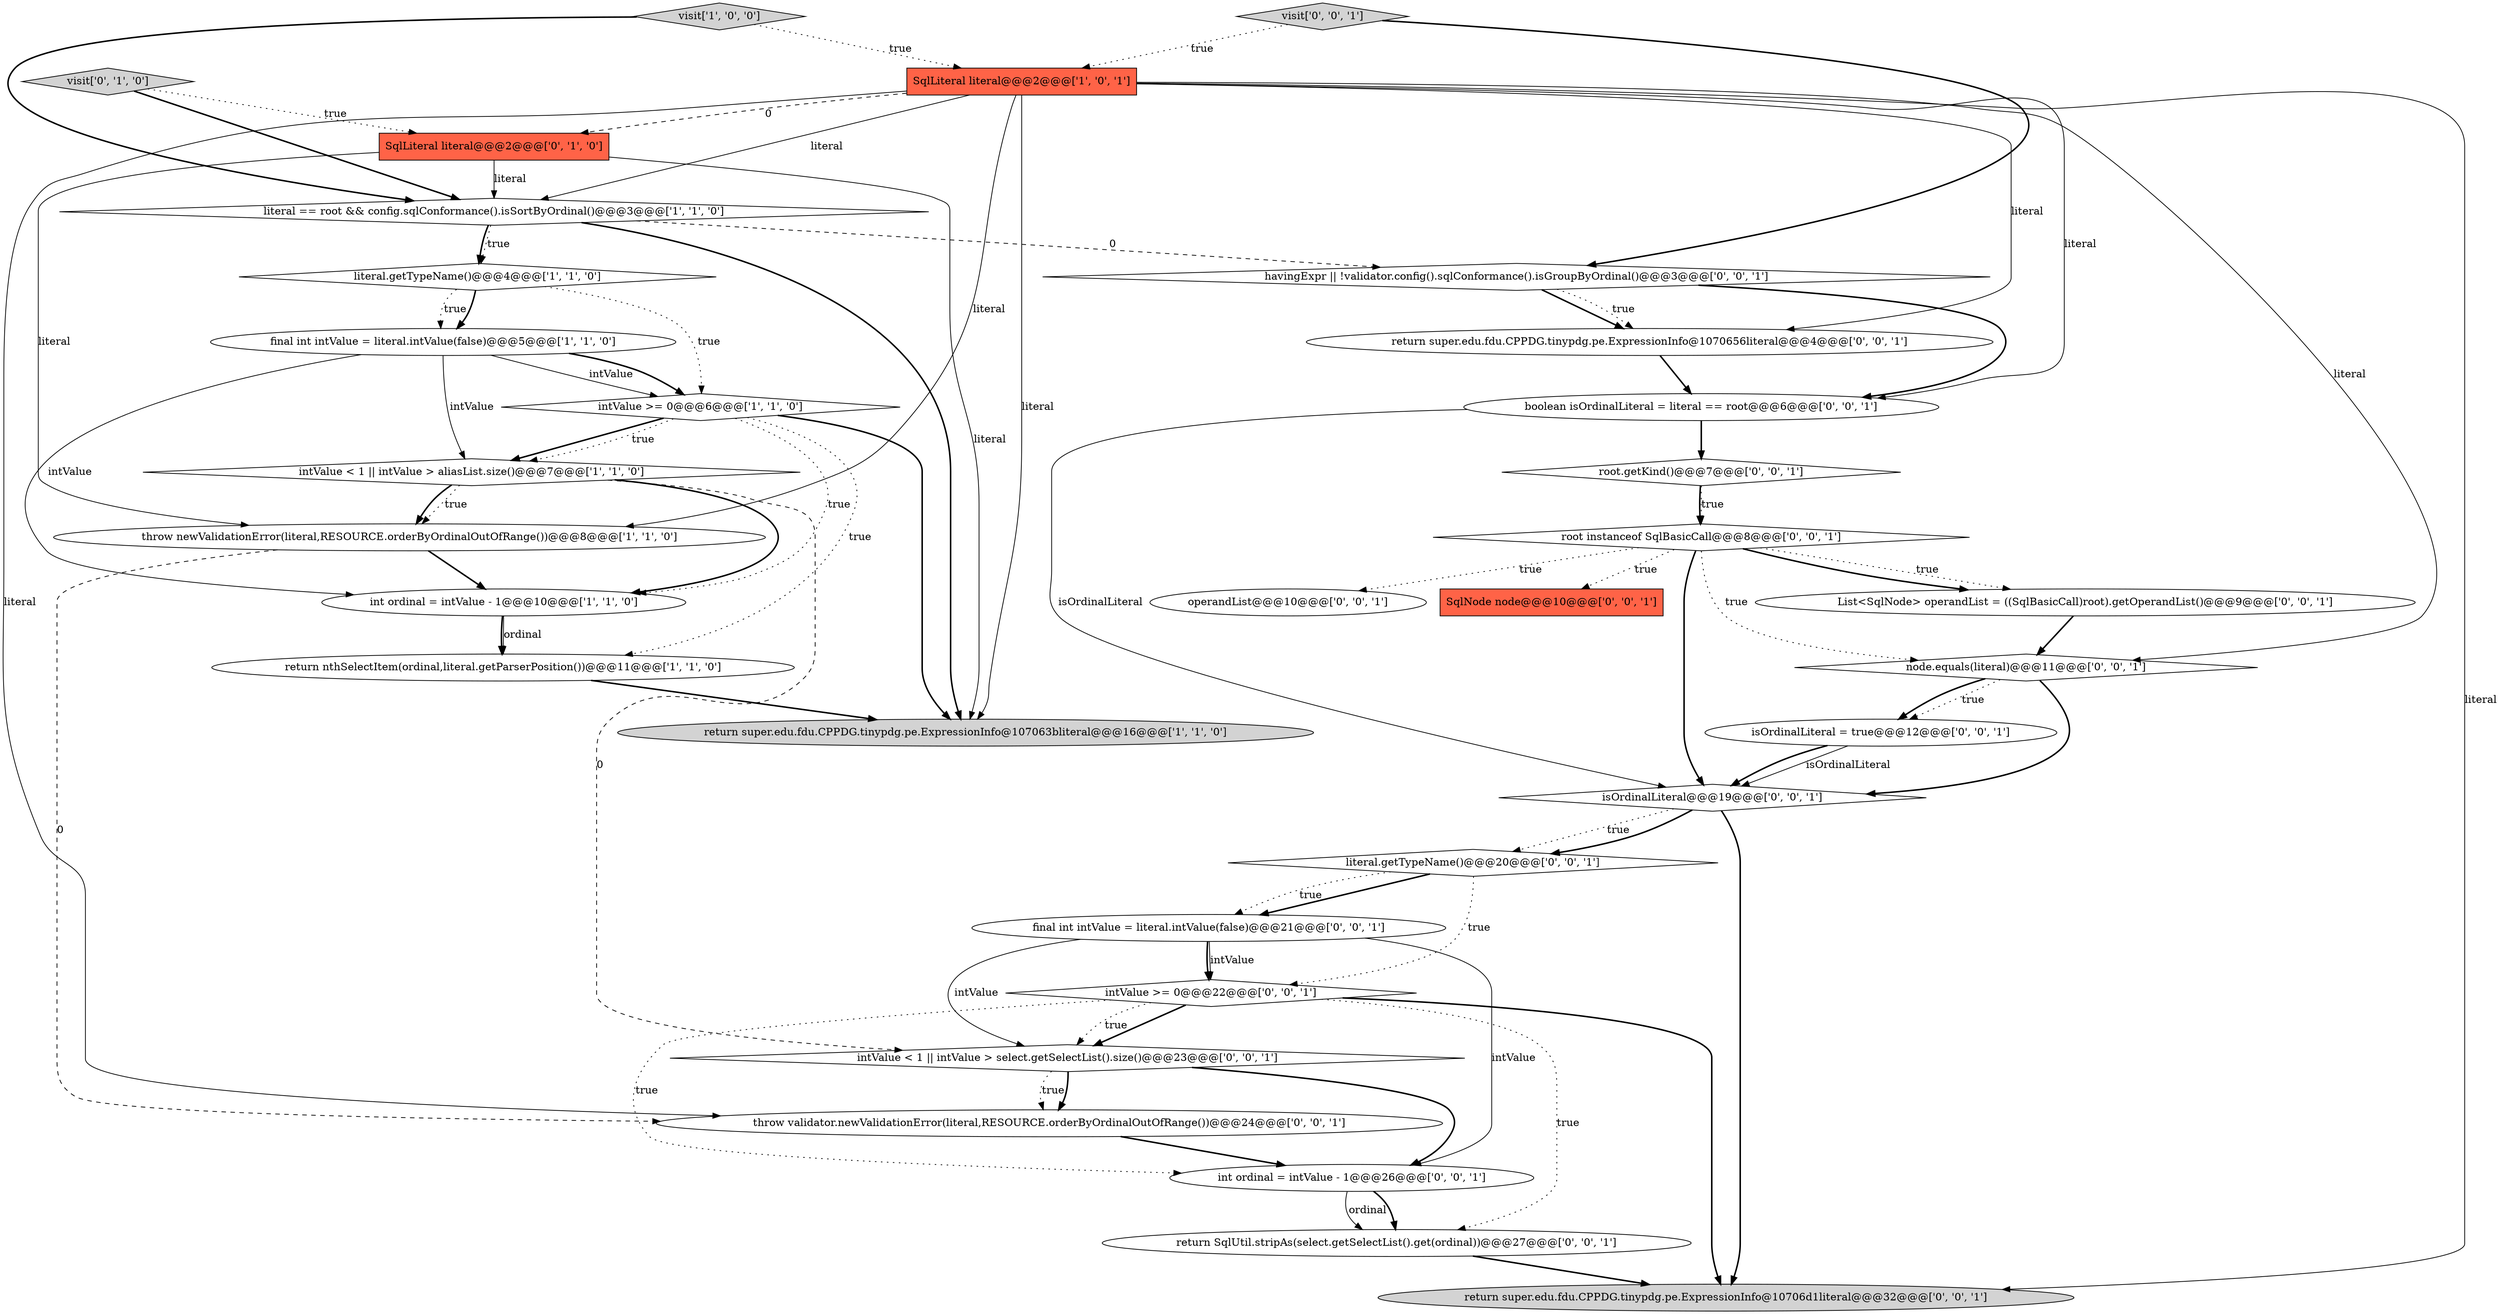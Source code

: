 digraph {
14 [style = filled, label = "SqlNode node@@@10@@@['0', '0', '1']", fillcolor = tomato, shape = box image = "AAA0AAABBB3BBB"];
25 [style = filled, label = "intValue >= 0@@@22@@@['0', '0', '1']", fillcolor = white, shape = diamond image = "AAA0AAABBB3BBB"];
9 [style = filled, label = "literal == root && config.sqlConformance().isSortByOrdinal()@@@3@@@['1', '1', '0']", fillcolor = white, shape = diamond image = "AAA0AAABBB1BBB"];
2 [style = filled, label = "throw newValidationError(literal,RESOURCE.orderByOrdinalOutOfRange())@@@8@@@['1', '1', '0']", fillcolor = white, shape = ellipse image = "AAA0AAABBB1BBB"];
29 [style = filled, label = "havingExpr || !validator.config().sqlConformance().isGroupByOrdinal()@@@3@@@['0', '0', '1']", fillcolor = white, shape = diamond image = "AAA0AAABBB3BBB"];
27 [style = filled, label = "root.getKind()@@@7@@@['0', '0', '1']", fillcolor = white, shape = diamond image = "AAA0AAABBB3BBB"];
28 [style = filled, label = "root instanceof SqlBasicCall@@@8@@@['0', '0', '1']", fillcolor = white, shape = diamond image = "AAA0AAABBB3BBB"];
23 [style = filled, label = "boolean isOrdinalLiteral = literal == root@@@6@@@['0', '0', '1']", fillcolor = white, shape = ellipse image = "AAA0AAABBB3BBB"];
18 [style = filled, label = "return super.edu.fdu.CPPDG.tinypdg.pe.ExpressionInfo@1070656literal@@@4@@@['0', '0', '1']", fillcolor = white, shape = ellipse image = "AAA0AAABBB3BBB"];
21 [style = filled, label = "node.equals(literal)@@@11@@@['0', '0', '1']", fillcolor = white, shape = diamond image = "AAA0AAABBB3BBB"];
26 [style = filled, label = "final int intValue = literal.intValue(false)@@@21@@@['0', '0', '1']", fillcolor = white, shape = ellipse image = "AAA0AAABBB3BBB"];
8 [style = filled, label = "return nthSelectItem(ordinal,literal.getParserPosition())@@@11@@@['1', '1', '0']", fillcolor = white, shape = ellipse image = "AAA0AAABBB1BBB"];
7 [style = filled, label = "intValue >= 0@@@6@@@['1', '1', '0']", fillcolor = white, shape = diamond image = "AAA0AAABBB1BBB"];
1 [style = filled, label = "final int intValue = literal.intValue(false)@@@5@@@['1', '1', '0']", fillcolor = white, shape = ellipse image = "AAA0AAABBB1BBB"];
11 [style = filled, label = "visit['0', '1', '0']", fillcolor = lightgray, shape = diamond image = "AAA0AAABBB2BBB"];
12 [style = filled, label = "SqlLiteral literal@@@2@@@['0', '1', '0']", fillcolor = tomato, shape = box image = "AAA1AAABBB2BBB"];
10 [style = filled, label = "return super.edu.fdu.CPPDG.tinypdg.pe.ExpressionInfo@107063bliteral@@@16@@@['1', '1', '0']", fillcolor = lightgray, shape = ellipse image = "AAA0AAABBB1BBB"];
16 [style = filled, label = "intValue < 1 || intValue > select.getSelectList().size()@@@23@@@['0', '0', '1']", fillcolor = white, shape = diamond image = "AAA0AAABBB3BBB"];
20 [style = filled, label = "isOrdinalLiteral = true@@@12@@@['0', '0', '1']", fillcolor = white, shape = ellipse image = "AAA0AAABBB3BBB"];
31 [style = filled, label = "visit['0', '0', '1']", fillcolor = lightgray, shape = diamond image = "AAA0AAABBB3BBB"];
19 [style = filled, label = "isOrdinalLiteral@@@19@@@['0', '0', '1']", fillcolor = white, shape = diamond image = "AAA0AAABBB3BBB"];
6 [style = filled, label = "int ordinal = intValue - 1@@@10@@@['1', '1', '0']", fillcolor = white, shape = ellipse image = "AAA0AAABBB1BBB"];
4 [style = filled, label = "literal.getTypeName()@@@4@@@['1', '1', '0']", fillcolor = white, shape = diamond image = "AAA0AAABBB1BBB"];
17 [style = filled, label = "List<SqlNode> operandList = ((SqlBasicCall)root).getOperandList()@@@9@@@['0', '0', '1']", fillcolor = white, shape = ellipse image = "AAA0AAABBB3BBB"];
15 [style = filled, label = "operandList@@@10@@@['0', '0', '1']", fillcolor = white, shape = ellipse image = "AAA0AAABBB3BBB"];
5 [style = filled, label = "intValue < 1 || intValue > aliasList.size()@@@7@@@['1', '1', '0']", fillcolor = white, shape = diamond image = "AAA0AAABBB1BBB"];
32 [style = filled, label = "int ordinal = intValue - 1@@@26@@@['0', '0', '1']", fillcolor = white, shape = ellipse image = "AAA0AAABBB3BBB"];
13 [style = filled, label = "return SqlUtil.stripAs(select.getSelectList().get(ordinal))@@@27@@@['0', '0', '1']", fillcolor = white, shape = ellipse image = "AAA0AAABBB3BBB"];
24 [style = filled, label = "throw validator.newValidationError(literal,RESOURCE.orderByOrdinalOutOfRange())@@@24@@@['0', '0', '1']", fillcolor = white, shape = ellipse image = "AAA0AAABBB3BBB"];
30 [style = filled, label = "literal.getTypeName()@@@20@@@['0', '0', '1']", fillcolor = white, shape = diamond image = "AAA0AAABBB3BBB"];
3 [style = filled, label = "visit['1', '0', '0']", fillcolor = lightgray, shape = diamond image = "AAA0AAABBB1BBB"];
0 [style = filled, label = "SqlLiteral literal@@@2@@@['1', '0', '1']", fillcolor = tomato, shape = box image = "AAA0AAABBB1BBB"];
22 [style = filled, label = "return super.edu.fdu.CPPDG.tinypdg.pe.ExpressionInfo@10706d1literal@@@32@@@['0', '0', '1']", fillcolor = lightgray, shape = ellipse image = "AAA0AAABBB3BBB"];
8->10 [style = bold, label=""];
25->22 [style = bold, label=""];
4->1 [style = dotted, label="true"];
28->21 [style = dotted, label="true"];
2->6 [style = bold, label=""];
27->28 [style = bold, label=""];
1->7 [style = solid, label="intValue"];
11->12 [style = dotted, label="true"];
24->32 [style = bold, label=""];
28->15 [style = dotted, label="true"];
28->14 [style = dotted, label="true"];
4->7 [style = dotted, label="true"];
0->9 [style = solid, label="literal"];
9->10 [style = bold, label=""];
6->8 [style = solid, label="ordinal"];
1->6 [style = solid, label="intValue"];
11->9 [style = bold, label=""];
29->18 [style = bold, label=""];
0->21 [style = solid, label="literal"];
20->19 [style = solid, label="isOrdinalLiteral"];
0->2 [style = solid, label="literal"];
3->0 [style = dotted, label="true"];
13->22 [style = bold, label=""];
17->21 [style = bold, label=""];
23->19 [style = solid, label="isOrdinalLiteral"];
7->6 [style = dotted, label="true"];
25->32 [style = dotted, label="true"];
29->18 [style = dotted, label="true"];
21->20 [style = dotted, label="true"];
21->19 [style = bold, label=""];
26->25 [style = solid, label="intValue"];
1->5 [style = solid, label="intValue"];
30->26 [style = bold, label=""];
31->29 [style = bold, label=""];
0->18 [style = solid, label="literal"];
16->32 [style = bold, label=""];
29->23 [style = bold, label=""];
0->12 [style = dashed, label="0"];
28->17 [style = dotted, label="true"];
7->5 [style = bold, label=""];
5->6 [style = bold, label=""];
28->19 [style = bold, label=""];
9->4 [style = dotted, label="true"];
2->24 [style = dashed, label="0"];
20->19 [style = bold, label=""];
7->8 [style = dotted, label="true"];
19->22 [style = bold, label=""];
16->24 [style = dotted, label="true"];
18->23 [style = bold, label=""];
16->24 [style = bold, label=""];
12->10 [style = solid, label="literal"];
25->13 [style = dotted, label="true"];
19->30 [style = dotted, label="true"];
25->16 [style = bold, label=""];
31->0 [style = dotted, label="true"];
1->7 [style = bold, label=""];
7->5 [style = dotted, label="true"];
5->16 [style = dashed, label="0"];
3->9 [style = bold, label=""];
30->25 [style = dotted, label="true"];
26->16 [style = solid, label="intValue"];
28->17 [style = bold, label=""];
4->1 [style = bold, label=""];
25->16 [style = dotted, label="true"];
5->2 [style = dotted, label="true"];
0->23 [style = solid, label="literal"];
23->27 [style = bold, label=""];
12->9 [style = solid, label="literal"];
7->10 [style = bold, label=""];
9->4 [style = bold, label=""];
26->25 [style = bold, label=""];
30->26 [style = dotted, label="true"];
12->2 [style = solid, label="literal"];
32->13 [style = solid, label="ordinal"];
27->28 [style = dotted, label="true"];
26->32 [style = solid, label="intValue"];
5->2 [style = bold, label=""];
21->20 [style = bold, label=""];
9->29 [style = dashed, label="0"];
0->22 [style = solid, label="literal"];
0->24 [style = solid, label="literal"];
6->8 [style = bold, label=""];
0->10 [style = solid, label="literal"];
32->13 [style = bold, label=""];
19->30 [style = bold, label=""];
}

